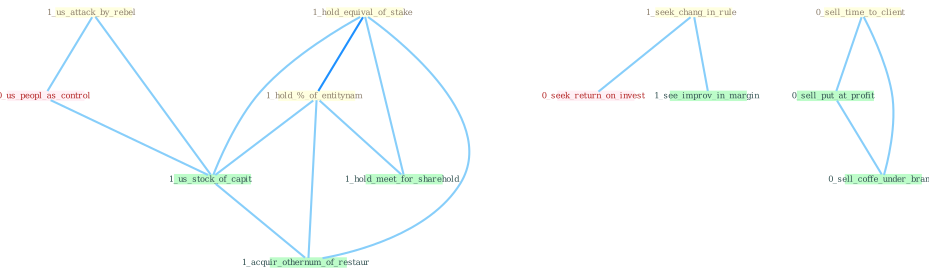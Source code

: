 Graph G{ 
    node
    [shape=polygon,style=filled,width=.5,height=.06,color="#BDFCC9",fixedsize=true,fontsize=4,
    fontcolor="#2f4f4f"];
    {node
    [color="#ffffe0", fontcolor="#8b7d6b"] "1_us_attack_by_rebel " "1_seek_chang_in_rule " "0_sell_time_to_client " "1_hold_equival_of_stake " "1_hold_%_of_entitynam "}
{node [color="#fff0f5", fontcolor="#b22222"] "0_us_peopl_as_control " "0_seek_return_on_invest "}
edge [color="#B0E2FF"];

	"1_us_attack_by_rebel " -- "0_us_peopl_as_control " [w="1", color="#87cefa" ];
	"1_us_attack_by_rebel " -- "1_us_stock_of_capit " [w="1", color="#87cefa" ];
	"1_seek_chang_in_rule " -- "0_seek_return_on_invest " [w="1", color="#87cefa" ];
	"1_seek_chang_in_rule " -- "1_see_improv_in_margin " [w="1", color="#87cefa" ];
	"0_sell_time_to_client " -- "0_sell_put_at_profit " [w="1", color="#87cefa" ];
	"0_sell_time_to_client " -- "0_sell_coffe_under_brand " [w="1", color="#87cefa" ];
	"1_hold_equival_of_stake " -- "1_hold_%_of_entitynam " [w="2", color="#1e90ff" , len=0.8];
	"1_hold_equival_of_stake " -- "1_us_stock_of_capit " [w="1", color="#87cefa" ];
	"1_hold_equival_of_stake " -- "1_hold_meet_for_sharehold " [w="1", color="#87cefa" ];
	"1_hold_equival_of_stake " -- "1_acquir_othernum_of_restaur " [w="1", color="#87cefa" ];
	"1_hold_%_of_entitynam " -- "1_us_stock_of_capit " [w="1", color="#87cefa" ];
	"1_hold_%_of_entitynam " -- "1_hold_meet_for_sharehold " [w="1", color="#87cefa" ];
	"1_hold_%_of_entitynam " -- "1_acquir_othernum_of_restaur " [w="1", color="#87cefa" ];
	"0_us_peopl_as_control " -- "1_us_stock_of_capit " [w="1", color="#87cefa" ];
	"0_sell_put_at_profit " -- "0_sell_coffe_under_brand " [w="1", color="#87cefa" ];
	"1_us_stock_of_capit " -- "1_acquir_othernum_of_restaur " [w="1", color="#87cefa" ];
}